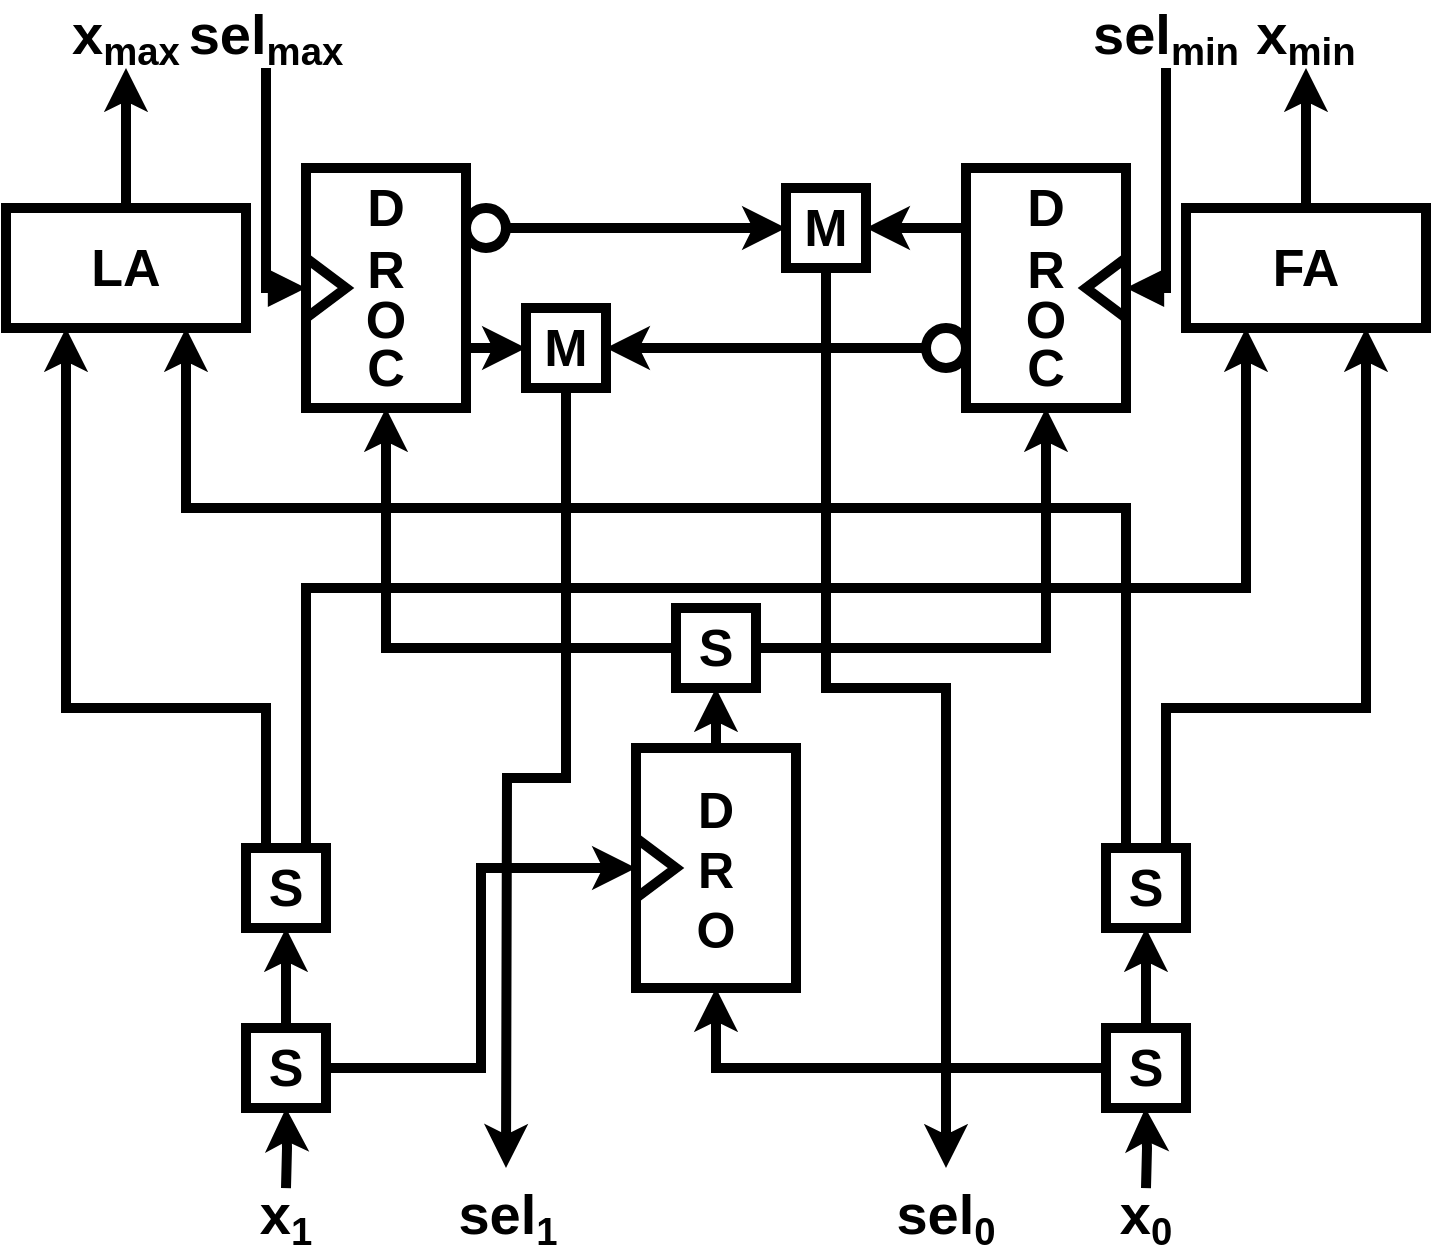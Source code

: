 <mxfile version="24.5.1" type="github">
  <diagram name="Page-1" id="HxJOHxct51R5SP-K5AXq">
    <mxGraphModel dx="1430" dy="873" grid="1" gridSize="10" guides="1" tooltips="1" connect="1" arrows="1" fold="1" page="1" pageScale="1" pageWidth="850" pageHeight="1100" math="0" shadow="0">
      <root>
        <mxCell id="0" />
        <mxCell id="1" parent="0" />
        <mxCell id="8--eTaPoQtmjOLlgzCsu-44" style="edgeStyle=orthogonalEdgeStyle;rounded=0;orthogonalLoop=1;jettySize=auto;html=1;exitX=0.5;exitY=0;exitDx=0;exitDy=0;strokeWidth=5;fontStyle=1" parent="1" source="8--eTaPoQtmjOLlgzCsu-1" edge="1">
          <mxGeometry relative="1" as="geometry">
            <mxPoint x="110" y="120" as="targetPoint" />
          </mxGeometry>
        </mxCell>
        <mxCell id="8--eTaPoQtmjOLlgzCsu-1" value="LA" style="rounded=0;whiteSpace=wrap;html=1;fontSize=26;strokeWidth=5;fontStyle=1" parent="1" vertex="1">
          <mxGeometry x="50" y="190" width="120" height="60" as="geometry" />
        </mxCell>
        <mxCell id="8--eTaPoQtmjOLlgzCsu-45" style="edgeStyle=orthogonalEdgeStyle;rounded=0;orthogonalLoop=1;jettySize=auto;html=1;exitX=0.5;exitY=0;exitDx=0;exitDy=0;strokeWidth=5;fontStyle=1" parent="1" source="8--eTaPoQtmjOLlgzCsu-2" edge="1">
          <mxGeometry relative="1" as="geometry">
            <mxPoint x="700" y="120" as="targetPoint" />
          </mxGeometry>
        </mxCell>
        <mxCell id="8--eTaPoQtmjOLlgzCsu-2" value="FA" style="rounded=0;whiteSpace=wrap;html=1;fontSize=26;strokeWidth=5;fontStyle=1" parent="1" vertex="1">
          <mxGeometry x="640" y="190" width="120" height="60" as="geometry" />
        </mxCell>
        <mxCell id="8--eTaPoQtmjOLlgzCsu-5" value="" style="group;strokeWidth=5;fontSize=26;fontStyle=1" parent="1" vertex="1" connectable="0">
          <mxGeometry x="365" y="460" width="80" height="120" as="geometry" />
        </mxCell>
        <mxCell id="8--eTaPoQtmjOLlgzCsu-3" value="&lt;div style=&quot;font-size: 25px;&quot;&gt;&lt;span&gt;&lt;font style=&quot;font-size: 25px;&quot;&gt;D&lt;/font&gt;&lt;/span&gt;&lt;/div&gt;&lt;div style=&quot;font-size: 25px;&quot;&gt;&lt;span&gt;&lt;font style=&quot;font-size: 25px;&quot;&gt;R&lt;/font&gt;&lt;/span&gt;&lt;/div&gt;&lt;div style=&quot;font-size: 25px;&quot;&gt;&lt;span&gt;&lt;font style=&quot;font-size: 25px;&quot;&gt;&lt;font style=&quot;font-size: 25px;&quot;&gt;O&lt;/font&gt;&lt;font style=&quot;font-size: 25px;&quot;&gt;&lt;br&gt;&lt;/font&gt;&lt;/font&gt;&lt;/span&gt;&lt;/div&gt;" style="rounded=0;whiteSpace=wrap;html=1;strokeWidth=5;fontStyle=1" parent="8--eTaPoQtmjOLlgzCsu-5" vertex="1">
          <mxGeometry width="80" height="120" as="geometry" />
        </mxCell>
        <mxCell id="8--eTaPoQtmjOLlgzCsu-4" value="" style="triangle;whiteSpace=wrap;html=1;strokeWidth=5;fontStyle=1" parent="8--eTaPoQtmjOLlgzCsu-5" vertex="1">
          <mxGeometry y="45" width="20" height="30" as="geometry" />
        </mxCell>
        <mxCell id="8--eTaPoQtmjOLlgzCsu-8" style="edgeStyle=orthogonalEdgeStyle;rounded=0;orthogonalLoop=1;jettySize=auto;html=1;exitX=0.5;exitY=0;exitDx=0;exitDy=0;entryX=0.5;entryY=1;entryDx=0;entryDy=0;strokeWidth=5;fontStyle=1" parent="1" source="8--eTaPoQtmjOLlgzCsu-6" target="8--eTaPoQtmjOLlgzCsu-7" edge="1">
          <mxGeometry relative="1" as="geometry" />
        </mxCell>
        <mxCell id="8--eTaPoQtmjOLlgzCsu-9" style="edgeStyle=orthogonalEdgeStyle;rounded=0;orthogonalLoop=1;jettySize=auto;html=1;exitX=1;exitY=0.5;exitDx=0;exitDy=0;entryX=0;entryY=0.5;entryDx=0;entryDy=0;strokeWidth=5;fontStyle=1" parent="1" source="8--eTaPoQtmjOLlgzCsu-6" target="8--eTaPoQtmjOLlgzCsu-4" edge="1">
          <mxGeometry relative="1" as="geometry" />
        </mxCell>
        <mxCell id="8--eTaPoQtmjOLlgzCsu-6" value="&lt;font style=&quot;font-size: 26px;&quot;&gt;S&lt;/font&gt;" style="rounded=0;whiteSpace=wrap;html=1;strokeWidth=5;fontSize=26;fontStyle=1" parent="1" vertex="1">
          <mxGeometry x="170" y="600" width="40" height="40" as="geometry" />
        </mxCell>
        <mxCell id="8--eTaPoQtmjOLlgzCsu-16" style="edgeStyle=orthogonalEdgeStyle;rounded=0;orthogonalLoop=1;jettySize=auto;html=1;exitX=0.75;exitY=0;exitDx=0;exitDy=0;entryX=0.25;entryY=1;entryDx=0;entryDy=0;strokeWidth=5;fontStyle=1" parent="1" source="8--eTaPoQtmjOLlgzCsu-7" target="8--eTaPoQtmjOLlgzCsu-2" edge="1">
          <mxGeometry relative="1" as="geometry" />
        </mxCell>
        <mxCell id="8--eTaPoQtmjOLlgzCsu-7" value="&lt;font style=&quot;font-size: 26px;&quot;&gt;S&lt;/font&gt;" style="rounded=0;whiteSpace=wrap;html=1;strokeWidth=5;fontSize=26;fontStyle=1" parent="1" vertex="1">
          <mxGeometry x="170" y="510" width="40" height="40" as="geometry" />
        </mxCell>
        <mxCell id="8--eTaPoQtmjOLlgzCsu-10" style="edgeStyle=orthogonalEdgeStyle;rounded=0;orthogonalLoop=1;jettySize=auto;html=1;exitX=0.5;exitY=0;exitDx=0;exitDy=0;entryX=0.5;entryY=1;entryDx=0;entryDy=0;strokeWidth=5;fontStyle=1" parent="1" source="8--eTaPoQtmjOLlgzCsu-11" target="8--eTaPoQtmjOLlgzCsu-12" edge="1">
          <mxGeometry relative="1" as="geometry" />
        </mxCell>
        <mxCell id="8--eTaPoQtmjOLlgzCsu-11" value="&lt;font style=&quot;font-size: 26px;&quot;&gt;S&lt;/font&gt;" style="rounded=0;whiteSpace=wrap;html=1;strokeWidth=5;fontSize=26;fontStyle=1" parent="1" vertex="1">
          <mxGeometry x="600" y="600" width="40" height="40" as="geometry" />
        </mxCell>
        <mxCell id="8--eTaPoQtmjOLlgzCsu-13" style="edgeStyle=orthogonalEdgeStyle;rounded=0;orthogonalLoop=1;jettySize=auto;html=1;exitX=0;exitY=0.5;exitDx=0;exitDy=0;entryX=0.5;entryY=1;entryDx=0;entryDy=0;strokeWidth=5;fontStyle=1" parent="1" source="8--eTaPoQtmjOLlgzCsu-11" target="8--eTaPoQtmjOLlgzCsu-3" edge="1">
          <mxGeometry relative="1" as="geometry">
            <mxPoint x="440" y="510" as="targetPoint" />
          </mxGeometry>
        </mxCell>
        <mxCell id="8--eTaPoQtmjOLlgzCsu-18" style="edgeStyle=orthogonalEdgeStyle;rounded=0;orthogonalLoop=1;jettySize=auto;html=1;exitX=0.25;exitY=0;exitDx=0;exitDy=0;entryX=0.75;entryY=1;entryDx=0;entryDy=0;strokeWidth=5;fontStyle=1" parent="1" source="8--eTaPoQtmjOLlgzCsu-12" target="8--eTaPoQtmjOLlgzCsu-1" edge="1">
          <mxGeometry relative="1" as="geometry">
            <Array as="points">
              <mxPoint x="610" y="340" />
              <mxPoint x="140" y="340" />
            </Array>
          </mxGeometry>
        </mxCell>
        <mxCell id="8--eTaPoQtmjOLlgzCsu-12" value="&lt;font style=&quot;font-size: 26px;&quot;&gt;S&lt;/font&gt;" style="rounded=0;whiteSpace=wrap;html=1;strokeWidth=5;fontSize=26;fontStyle=1" parent="1" vertex="1">
          <mxGeometry x="600" y="510" width="40" height="40" as="geometry" />
        </mxCell>
        <mxCell id="8--eTaPoQtmjOLlgzCsu-14" style="edgeStyle=orthogonalEdgeStyle;rounded=0;orthogonalLoop=1;jettySize=auto;html=1;exitX=0.75;exitY=0;exitDx=0;exitDy=0;entryX=0.75;entryY=1;entryDx=0;entryDy=0;strokeWidth=5;fontStyle=1" parent="1" source="8--eTaPoQtmjOLlgzCsu-12" target="8--eTaPoQtmjOLlgzCsu-2" edge="1">
          <mxGeometry relative="1" as="geometry">
            <Array as="points">
              <mxPoint x="630" y="440" />
              <mxPoint x="730" y="440" />
            </Array>
          </mxGeometry>
        </mxCell>
        <mxCell id="8--eTaPoQtmjOLlgzCsu-15" style="edgeStyle=orthogonalEdgeStyle;rounded=0;orthogonalLoop=1;jettySize=auto;html=1;exitX=0.25;exitY=0;exitDx=0;exitDy=0;entryX=0.25;entryY=1;entryDx=0;entryDy=0;strokeWidth=5;fontStyle=1" parent="1" source="8--eTaPoQtmjOLlgzCsu-7" target="8--eTaPoQtmjOLlgzCsu-1" edge="1">
          <mxGeometry relative="1" as="geometry">
            <Array as="points">
              <mxPoint x="180" y="440" />
              <mxPoint x="80" y="440" />
            </Array>
          </mxGeometry>
        </mxCell>
        <mxCell id="8--eTaPoQtmjOLlgzCsu-40" style="edgeStyle=orthogonalEdgeStyle;rounded=0;orthogonalLoop=1;jettySize=auto;html=1;exitX=1;exitY=0.5;exitDx=0;exitDy=0;entryX=0;entryY=0.5;entryDx=0;entryDy=0;strokeWidth=5;fontStyle=1" parent="1" source="8--eTaPoQtmjOLlgzCsu-24" target="8--eTaPoQtmjOLlgzCsu-34" edge="1">
          <mxGeometry relative="1" as="geometry" />
        </mxCell>
        <mxCell id="8--eTaPoQtmjOLlgzCsu-24" value="" style="ellipse;whiteSpace=wrap;html=1;aspect=fixed;strokeWidth=5;fontStyle=1" parent="1" vertex="1">
          <mxGeometry x="280" y="190" width="20" height="20" as="geometry" />
        </mxCell>
        <mxCell id="8--eTaPoQtmjOLlgzCsu-32" style="edgeStyle=orthogonalEdgeStyle;rounded=0;orthogonalLoop=1;jettySize=auto;html=1;exitX=0;exitY=0.5;exitDx=0;exitDy=0;entryX=0.5;entryY=1;entryDx=0;entryDy=0;strokeWidth=5;fontStyle=1" parent="1" source="8--eTaPoQtmjOLlgzCsu-30" target="8--eTaPoQtmjOLlgzCsu-22" edge="1">
          <mxGeometry relative="1" as="geometry" />
        </mxCell>
        <mxCell id="8--eTaPoQtmjOLlgzCsu-33" style="edgeStyle=orthogonalEdgeStyle;rounded=0;orthogonalLoop=1;jettySize=auto;html=1;exitX=1;exitY=0.5;exitDx=0;exitDy=0;entryX=0.5;entryY=1;entryDx=0;entryDy=0;strokeWidth=5;fontStyle=1" parent="1" source="8--eTaPoQtmjOLlgzCsu-30" target="8--eTaPoQtmjOLlgzCsu-26" edge="1">
          <mxGeometry relative="1" as="geometry">
            <mxPoint x="540" y="290" as="targetPoint" />
          </mxGeometry>
        </mxCell>
        <mxCell id="8--eTaPoQtmjOLlgzCsu-30" value="&lt;font style=&quot;font-size: 26px;&quot;&gt;S&lt;/font&gt;" style="rounded=0;whiteSpace=wrap;html=1;strokeWidth=5;fontSize=26;fontStyle=1" parent="1" vertex="1">
          <mxGeometry x="385" y="390" width="40" height="40" as="geometry" />
        </mxCell>
        <mxCell id="8--eTaPoQtmjOLlgzCsu-31" style="edgeStyle=orthogonalEdgeStyle;rounded=0;orthogonalLoop=1;jettySize=auto;html=1;exitX=0.5;exitY=0;exitDx=0;exitDy=0;entryX=0.5;entryY=1;entryDx=0;entryDy=0;strokeWidth=5;fontStyle=1" parent="1" source="8--eTaPoQtmjOLlgzCsu-3" target="8--eTaPoQtmjOLlgzCsu-30" edge="1">
          <mxGeometry relative="1" as="geometry" />
        </mxCell>
        <mxCell id="8--eTaPoQtmjOLlgzCsu-37" style="edgeStyle=orthogonalEdgeStyle;rounded=0;orthogonalLoop=1;jettySize=auto;html=1;exitX=0.5;exitY=1;exitDx=0;exitDy=0;strokeWidth=5;fontStyle=1" parent="1" source="8--eTaPoQtmjOLlgzCsu-34" edge="1">
          <mxGeometry relative="1" as="geometry">
            <mxPoint x="520" y="670" as="targetPoint" />
            <Array as="points">
              <mxPoint x="460" y="430" />
              <mxPoint x="520" y="430" />
            </Array>
          </mxGeometry>
        </mxCell>
        <mxCell id="8--eTaPoQtmjOLlgzCsu-34" value="&lt;font style=&quot;font-size: 26px;&quot;&gt;M&lt;/font&gt;" style="rounded=0;whiteSpace=wrap;html=1;strokeWidth=5;fontSize=26;fontStyle=1" parent="1" vertex="1">
          <mxGeometry x="440" y="180" width="40" height="40" as="geometry" />
        </mxCell>
        <mxCell id="8--eTaPoQtmjOLlgzCsu-39" style="edgeStyle=orthogonalEdgeStyle;rounded=0;orthogonalLoop=1;jettySize=auto;html=1;exitX=0.5;exitY=1;exitDx=0;exitDy=0;strokeWidth=5;fontStyle=1" parent="1" source="8--eTaPoQtmjOLlgzCsu-36" edge="1">
          <mxGeometry relative="1" as="geometry">
            <mxPoint x="300" y="670" as="targetPoint" />
          </mxGeometry>
        </mxCell>
        <mxCell id="8--eTaPoQtmjOLlgzCsu-36" value="&lt;font style=&quot;font-size: 26px;&quot;&gt;M&lt;/font&gt;" style="rounded=0;whiteSpace=wrap;html=1;strokeWidth=5;fontSize=26;fontStyle=1" parent="1" vertex="1">
          <mxGeometry x="310" y="240" width="40" height="40" as="geometry" />
        </mxCell>
        <mxCell id="8--eTaPoQtmjOLlgzCsu-41" style="edgeStyle=orthogonalEdgeStyle;rounded=0;orthogonalLoop=1;jettySize=auto;html=1;exitX=0;exitY=0.25;exitDx=0;exitDy=0;entryX=1;entryY=0.5;entryDx=0;entryDy=0;strokeWidth=5;fontStyle=1" parent="1" source="8--eTaPoQtmjOLlgzCsu-26" target="8--eTaPoQtmjOLlgzCsu-34" edge="1">
          <mxGeometry relative="1" as="geometry" />
        </mxCell>
        <mxCell id="8--eTaPoQtmjOLlgzCsu-42" style="edgeStyle=orthogonalEdgeStyle;rounded=0;orthogonalLoop=1;jettySize=auto;html=1;exitX=0;exitY=0.5;exitDx=0;exitDy=0;entryX=1;entryY=0.5;entryDx=0;entryDy=0;strokeWidth=5;fontStyle=1" parent="1" source="8--eTaPoQtmjOLlgzCsu-28" target="8--eTaPoQtmjOLlgzCsu-36" edge="1">
          <mxGeometry relative="1" as="geometry" />
        </mxCell>
        <mxCell id="8--eTaPoQtmjOLlgzCsu-43" style="edgeStyle=orthogonalEdgeStyle;rounded=0;orthogonalLoop=1;jettySize=auto;html=1;exitX=1;exitY=0.75;exitDx=0;exitDy=0;entryX=0;entryY=0.5;entryDx=0;entryDy=0;strokeWidth=5;fontStyle=1" parent="1" source="8--eTaPoQtmjOLlgzCsu-22" target="8--eTaPoQtmjOLlgzCsu-36" edge="1">
          <mxGeometry relative="1" as="geometry" />
        </mxCell>
        <mxCell id="8--eTaPoQtmjOLlgzCsu-28" value="" style="ellipse;whiteSpace=wrap;html=1;aspect=fixed;strokeWidth=5;fontStyle=1" parent="1" vertex="1">
          <mxGeometry x="510" y="250" width="20" height="20" as="geometry" />
        </mxCell>
        <mxCell id="8--eTaPoQtmjOLlgzCsu-26" value="&lt;div style=&quot;font-size: 26px;&quot;&gt;&lt;font style=&quot;font-size: 26px;&quot;&gt;D&lt;/font&gt;&lt;/div&gt;&lt;div style=&quot;font-size: 26px;&quot;&gt;&lt;font style=&quot;font-size: 26px;&quot;&gt;R&lt;/font&gt;&lt;/div&gt;&lt;div style=&quot;font-size: 26px; line-height: 70%;&quot;&gt;&lt;font style=&quot;font-size: 26px;&quot;&gt;&lt;font style=&quot;font-size: 26px;&quot;&gt;O&lt;/font&gt;&lt;/font&gt;&lt;/div&gt;&lt;div style=&quot;font-size: 26px;&quot;&gt;&lt;font style=&quot;font-size: 26px;&quot;&gt;C&lt;br style=&quot;font-size: 26px;&quot;&gt;&lt;/font&gt;&lt;/div&gt;" style="rounded=0;whiteSpace=wrap;html=1;strokeWidth=5;fontSize=26;fontStyle=1" parent="1" vertex="1">
          <mxGeometry x="530" y="170" width="80" height="120" as="geometry" />
        </mxCell>
        <mxCell id="8--eTaPoQtmjOLlgzCsu-47" style="edgeStyle=orthogonalEdgeStyle;rounded=0;orthogonalLoop=1;jettySize=auto;html=1;exitX=1;exitY=0.5;exitDx=0;exitDy=0;startArrow=block;startFill=1;endArrow=none;endFill=0;strokeWidth=5;fontStyle=1" parent="1" source="8--eTaPoQtmjOLlgzCsu-27" edge="1">
          <mxGeometry relative="1" as="geometry">
            <mxPoint x="630" y="120" as="targetPoint" />
            <Array as="points">
              <mxPoint x="630" y="230" />
            </Array>
          </mxGeometry>
        </mxCell>
        <mxCell id="8--eTaPoQtmjOLlgzCsu-27" value="" style="triangle;whiteSpace=wrap;html=1;flipH=1;strokeWidth=5;fontStyle=1" parent="1" vertex="1">
          <mxGeometry x="590" y="215" width="20" height="30" as="geometry" />
        </mxCell>
        <mxCell id="8--eTaPoQtmjOLlgzCsu-22" value="&lt;div style=&quot;font-size: 26px;&quot;&gt;&lt;font style=&quot;font-size: 26px;&quot;&gt;D&lt;/font&gt;&lt;/div&gt;&lt;div style=&quot;font-size: 26px;&quot;&gt;&lt;font style=&quot;font-size: 26px;&quot;&gt;R&lt;/font&gt;&lt;/div&gt;&lt;div style=&quot;font-size: 26px; line-height: 70%;&quot;&gt;&lt;font style=&quot;font-size: 26px;&quot;&gt;&lt;font style=&quot;font-size: 26px;&quot;&gt;O&lt;/font&gt;&lt;/font&gt;&lt;/div&gt;&lt;div style=&quot;font-size: 26px;&quot;&gt;&lt;font style=&quot;font-size: 26px;&quot;&gt;C&lt;br style=&quot;font-size: 26px;&quot;&gt;&lt;/font&gt;&lt;/div&gt;" style="rounded=0;whiteSpace=wrap;html=1;strokeWidth=5;fontSize=26;fontStyle=1" parent="1" vertex="1">
          <mxGeometry x="200" y="170" width="80" height="120" as="geometry" />
        </mxCell>
        <mxCell id="8--eTaPoQtmjOLlgzCsu-46" style="edgeStyle=orthogonalEdgeStyle;rounded=0;orthogonalLoop=1;jettySize=auto;html=1;exitX=0;exitY=0.5;exitDx=0;exitDy=0;startArrow=block;startFill=1;endArrow=none;endFill=0;strokeWidth=5;fontStyle=1" parent="1" source="8--eTaPoQtmjOLlgzCsu-23" edge="1">
          <mxGeometry relative="1" as="geometry">
            <mxPoint x="180" y="120" as="targetPoint" />
          </mxGeometry>
        </mxCell>
        <mxCell id="8--eTaPoQtmjOLlgzCsu-23" value="" style="triangle;whiteSpace=wrap;html=1;strokeWidth=5;fontStyle=1" parent="1" vertex="1">
          <mxGeometry x="200" y="215" width="20" height="30" as="geometry" />
        </mxCell>
        <mxCell id="8--eTaPoQtmjOLlgzCsu-53" style="edgeStyle=orthogonalEdgeStyle;rounded=0;orthogonalLoop=1;jettySize=auto;html=1;entryX=0.5;entryY=1;entryDx=0;entryDy=0;strokeWidth=5;fontStyle=1" parent="1" target="8--eTaPoQtmjOLlgzCsu-6" edge="1">
          <mxGeometry relative="1" as="geometry">
            <mxPoint x="190" y="680" as="sourcePoint" />
            <mxPoint x="189.71" y="650" as="targetPoint" />
          </mxGeometry>
        </mxCell>
        <mxCell id="8--eTaPoQtmjOLlgzCsu-54" style="edgeStyle=orthogonalEdgeStyle;rounded=0;orthogonalLoop=1;jettySize=auto;html=1;entryX=0.5;entryY=1;entryDx=0;entryDy=0;strokeWidth=5;fontStyle=1" parent="1" edge="1">
          <mxGeometry relative="1" as="geometry">
            <mxPoint x="620" y="680" as="sourcePoint" />
            <mxPoint x="619.71" y="640" as="targetPoint" />
          </mxGeometry>
        </mxCell>
        <mxCell id="8--eTaPoQtmjOLlgzCsu-55" value="&lt;font style=&quot;font-size: 28px;&quot;&gt;x&lt;/font&gt;&lt;sub&gt;max&lt;/sub&gt;" style="text;html=1;align=center;verticalAlign=middle;whiteSpace=wrap;rounded=0;fontSize=23;strokeWidth=5;fontStyle=1" parent="1" vertex="1">
          <mxGeometry x="80" y="90" width="60" height="30" as="geometry" />
        </mxCell>
        <mxCell id="8--eTaPoQtmjOLlgzCsu-57" value="&lt;font style=&quot;font-size: 28px;&quot;&gt;sel&lt;/font&gt;&lt;sub&gt;max&lt;/sub&gt;" style="text;html=1;align=center;verticalAlign=middle;whiteSpace=wrap;rounded=0;fontSize=23;strokeWidth=5;fontStyle=1" parent="1" vertex="1">
          <mxGeometry x="150" y="90" width="60" height="30" as="geometry" />
        </mxCell>
        <mxCell id="8--eTaPoQtmjOLlgzCsu-58" value="&lt;font style=&quot;font-size: 28px;&quot;&gt;x&lt;/font&gt;&lt;sub&gt;min&lt;/sub&gt;" style="text;html=1;align=center;verticalAlign=middle;whiteSpace=wrap;rounded=0;fontSize=23;strokeWidth=5;fontStyle=1" parent="1" vertex="1">
          <mxGeometry x="670" y="90" width="60" height="30" as="geometry" />
        </mxCell>
        <mxCell id="8--eTaPoQtmjOLlgzCsu-59" value="&lt;font style=&quot;font-size: 28px;&quot;&gt;sel&lt;/font&gt;&lt;sub&gt;min&lt;/sub&gt;" style="text;html=1;align=center;verticalAlign=middle;whiteSpace=wrap;rounded=0;fontSize=23;strokeWidth=5;fontStyle=1" parent="1" vertex="1">
          <mxGeometry x="600" y="90" width="60" height="30" as="geometry" />
        </mxCell>
        <mxCell id="8--eTaPoQtmjOLlgzCsu-60" value="&lt;div&gt;&lt;font style=&quot;font-size: 28px;&quot;&gt;x&lt;/font&gt;&lt;sub&gt;1&lt;/sub&gt;&lt;/div&gt;" style="text;html=1;align=center;verticalAlign=middle;whiteSpace=wrap;rounded=0;fontSize=23;strokeWidth=5;fontStyle=1" parent="1" vertex="1">
          <mxGeometry x="160" y="680" width="60" height="30" as="geometry" />
        </mxCell>
        <mxCell id="8--eTaPoQtmjOLlgzCsu-61" value="&lt;font style=&quot;font-size: 28px;&quot;&gt;sel&lt;/font&gt;&lt;sub&gt;1&lt;/sub&gt;" style="text;html=1;align=center;verticalAlign=middle;whiteSpace=wrap;rounded=0;fontSize=23;strokeWidth=5;fontStyle=1" parent="1" vertex="1">
          <mxGeometry x="271" y="680" width="60" height="30" as="geometry" />
        </mxCell>
        <mxCell id="8--eTaPoQtmjOLlgzCsu-62" value="&lt;font style=&quot;font-size: 28px;&quot;&gt;x&lt;/font&gt;&lt;sub&gt;0&lt;/sub&gt;" style="text;html=1;align=center;verticalAlign=middle;whiteSpace=wrap;rounded=0;fontSize=23;strokeWidth=5;fontStyle=1" parent="1" vertex="1">
          <mxGeometry x="590" y="680" width="60" height="30" as="geometry" />
        </mxCell>
        <mxCell id="8--eTaPoQtmjOLlgzCsu-63" value="&lt;div&gt;&lt;font style=&quot;font-size: 28px;&quot;&gt;sel&lt;/font&gt;&lt;sub&gt;0&lt;/sub&gt;&lt;/div&gt;" style="text;html=1;align=center;verticalAlign=middle;whiteSpace=wrap;rounded=0;fontSize=23;strokeWidth=5;fontStyle=1" parent="1" vertex="1">
          <mxGeometry x="490" y="680" width="60" height="30" as="geometry" />
        </mxCell>
      </root>
    </mxGraphModel>
  </diagram>
</mxfile>
